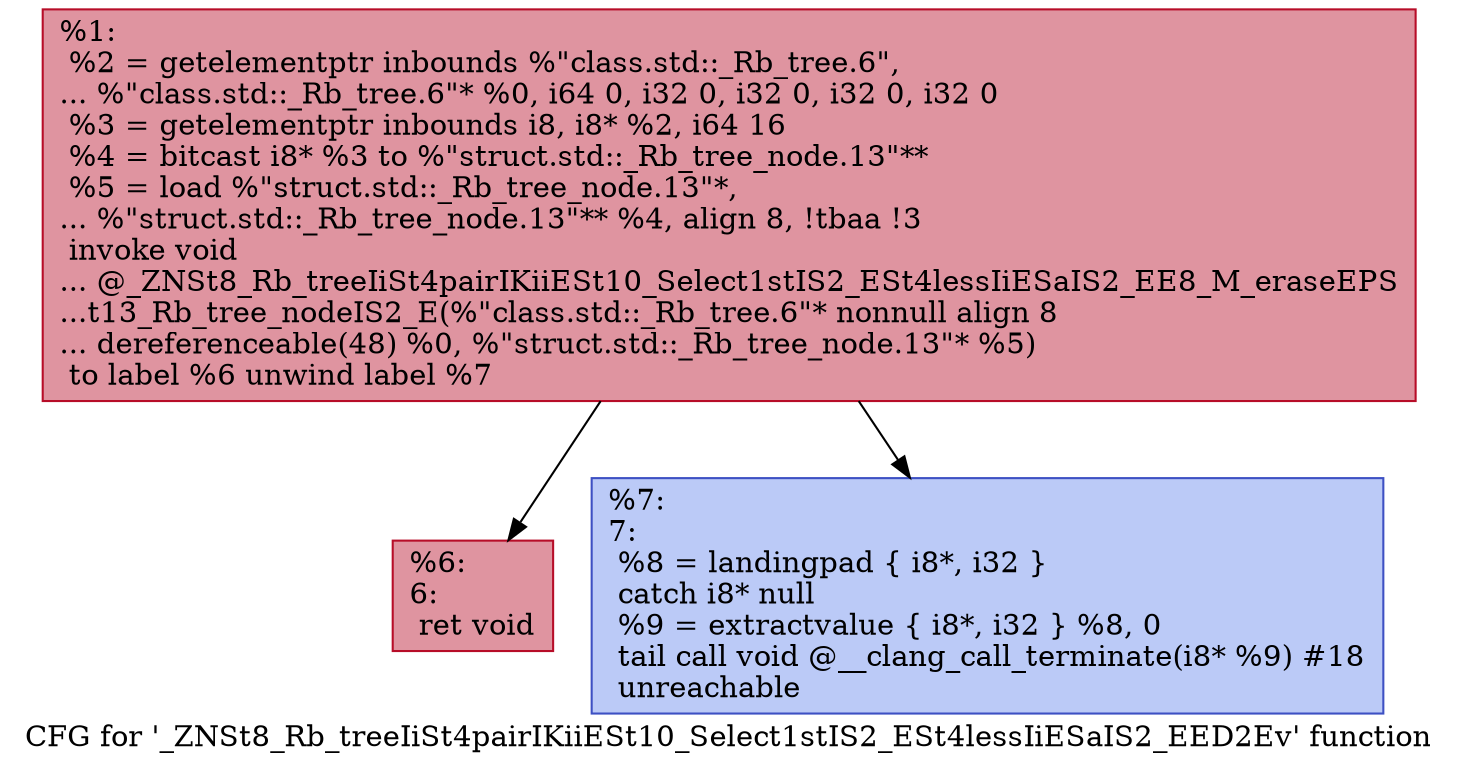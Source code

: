 digraph "CFG for '_ZNSt8_Rb_treeIiSt4pairIKiiESt10_Select1stIS2_ESt4lessIiESaIS2_EED2Ev' function" {
	label="CFG for '_ZNSt8_Rb_treeIiSt4pairIKiiESt10_Select1stIS2_ESt4lessIiESaIS2_EED2Ev' function";

	Node0x55c24026de40 [shape=record,color="#b70d28ff", style=filled, fillcolor="#b70d2870",label="{%1:\l  %2 = getelementptr inbounds %\"class.std::_Rb_tree.6\",\l... %\"class.std::_Rb_tree.6\"* %0, i64 0, i32 0, i32 0, i32 0, i32 0\l  %3 = getelementptr inbounds i8, i8* %2, i64 16\l  %4 = bitcast i8* %3 to %\"struct.std::_Rb_tree_node.13\"**\l  %5 = load %\"struct.std::_Rb_tree_node.13\"*,\l... %\"struct.std::_Rb_tree_node.13\"** %4, align 8, !tbaa !3\l  invoke void\l... @_ZNSt8_Rb_treeIiSt4pairIKiiESt10_Select1stIS2_ESt4lessIiESaIS2_EE8_M_eraseEPS\l...t13_Rb_tree_nodeIS2_E(%\"class.std::_Rb_tree.6\"* nonnull align 8\l... dereferenceable(48) %0, %\"struct.std::_Rb_tree_node.13\"* %5)\l          to label %6 unwind label %7\l}"];
	Node0x55c24026de40 -> Node0x55c24026e2b0;
	Node0x55c24026de40 -> Node0x55c24026e300;
	Node0x55c24026e2b0 [shape=record,color="#b70d28ff", style=filled, fillcolor="#b70d2870",label="{%6:\l6:                                                \l  ret void\l}"];
	Node0x55c24026e300 [shape=record,color="#3d50c3ff", style=filled, fillcolor="#6687ed70",label="{%7:\l7:                                                \l  %8 = landingpad \{ i8*, i32 \}\l          catch i8* null\l  %9 = extractvalue \{ i8*, i32 \} %8, 0\l  tail call void @__clang_call_terminate(i8* %9) #18\l  unreachable\l}"];
}
